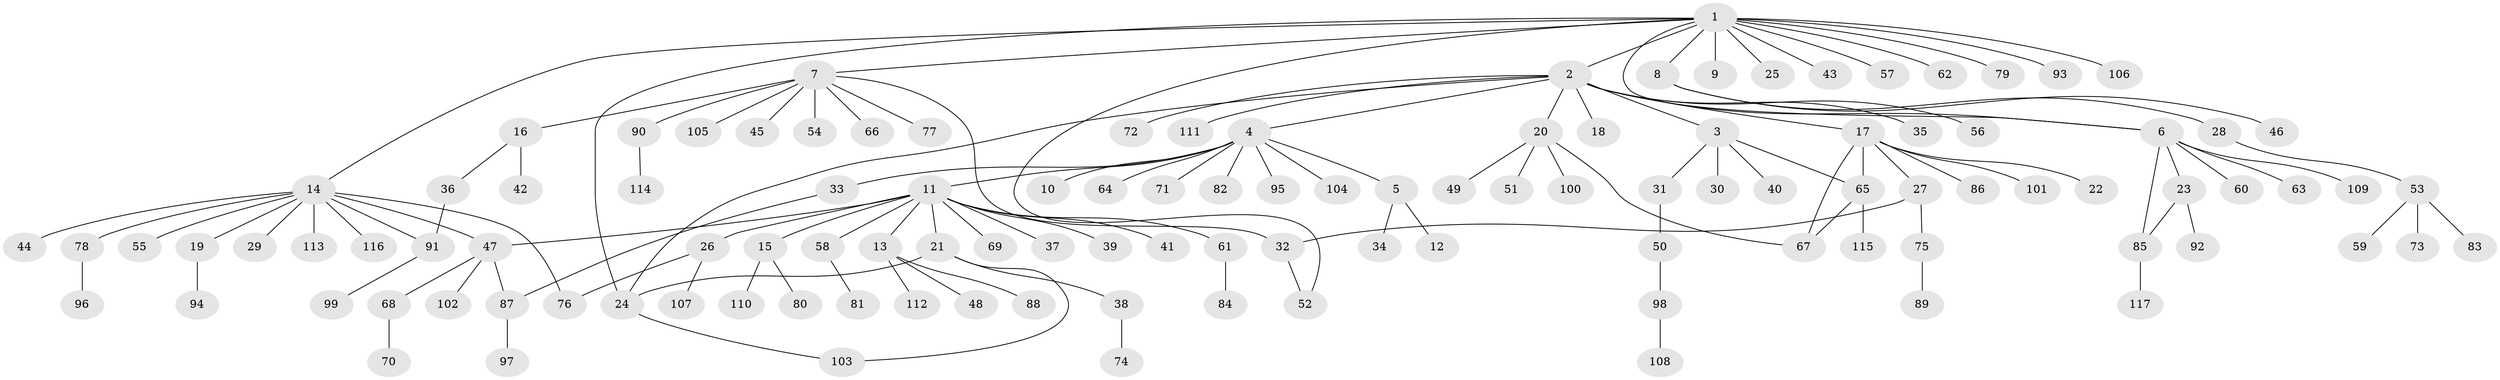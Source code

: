 // coarse degree distribution, {19: 0.011111111111111112, 10: 0.011111111111111112, 4: 0.05555555555555555, 9: 0.011111111111111112, 2: 0.13333333333333333, 8: 0.011111111111111112, 3: 0.1111111111111111, 1: 0.6222222222222222, 11: 0.022222222222222223, 6: 0.011111111111111112}
// Generated by graph-tools (version 1.1) at 2025/41/03/06/25 10:41:50]
// undirected, 117 vertices, 130 edges
graph export_dot {
graph [start="1"]
  node [color=gray90,style=filled];
  1;
  2;
  3;
  4;
  5;
  6;
  7;
  8;
  9;
  10;
  11;
  12;
  13;
  14;
  15;
  16;
  17;
  18;
  19;
  20;
  21;
  22;
  23;
  24;
  25;
  26;
  27;
  28;
  29;
  30;
  31;
  32;
  33;
  34;
  35;
  36;
  37;
  38;
  39;
  40;
  41;
  42;
  43;
  44;
  45;
  46;
  47;
  48;
  49;
  50;
  51;
  52;
  53;
  54;
  55;
  56;
  57;
  58;
  59;
  60;
  61;
  62;
  63;
  64;
  65;
  66;
  67;
  68;
  69;
  70;
  71;
  72;
  73;
  74;
  75;
  76;
  77;
  78;
  79;
  80;
  81;
  82;
  83;
  84;
  85;
  86;
  87;
  88;
  89;
  90;
  91;
  92;
  93;
  94;
  95;
  96;
  97;
  98;
  99;
  100;
  101;
  102;
  103;
  104;
  105;
  106;
  107;
  108;
  109;
  110;
  111;
  112;
  113;
  114;
  115;
  116;
  117;
  1 -- 2;
  1 -- 6;
  1 -- 7;
  1 -- 8;
  1 -- 9;
  1 -- 14;
  1 -- 24;
  1 -- 25;
  1 -- 43;
  1 -- 52;
  1 -- 57;
  1 -- 62;
  1 -- 79;
  1 -- 93;
  1 -- 106;
  2 -- 3;
  2 -- 4;
  2 -- 6;
  2 -- 17;
  2 -- 18;
  2 -- 20;
  2 -- 24;
  2 -- 35;
  2 -- 56;
  2 -- 72;
  2 -- 111;
  3 -- 30;
  3 -- 31;
  3 -- 40;
  3 -- 65;
  4 -- 5;
  4 -- 10;
  4 -- 11;
  4 -- 33;
  4 -- 64;
  4 -- 71;
  4 -- 82;
  4 -- 95;
  4 -- 104;
  5 -- 12;
  5 -- 34;
  6 -- 23;
  6 -- 60;
  6 -- 63;
  6 -- 85;
  6 -- 109;
  7 -- 16;
  7 -- 32;
  7 -- 45;
  7 -- 54;
  7 -- 66;
  7 -- 77;
  7 -- 90;
  7 -- 105;
  8 -- 28;
  8 -- 46;
  11 -- 13;
  11 -- 15;
  11 -- 21;
  11 -- 26;
  11 -- 37;
  11 -- 39;
  11 -- 41;
  11 -- 47;
  11 -- 58;
  11 -- 61;
  11 -- 69;
  13 -- 48;
  13 -- 88;
  13 -- 112;
  14 -- 19;
  14 -- 29;
  14 -- 44;
  14 -- 47;
  14 -- 55;
  14 -- 76;
  14 -- 78;
  14 -- 91;
  14 -- 113;
  14 -- 116;
  15 -- 80;
  15 -- 110;
  16 -- 36;
  16 -- 42;
  17 -- 22;
  17 -- 27;
  17 -- 65;
  17 -- 67;
  17 -- 86;
  17 -- 101;
  19 -- 94;
  20 -- 49;
  20 -- 51;
  20 -- 67;
  20 -- 100;
  21 -- 24;
  21 -- 38;
  21 -- 103;
  23 -- 85;
  23 -- 92;
  24 -- 103;
  26 -- 76;
  26 -- 107;
  27 -- 32;
  27 -- 75;
  28 -- 53;
  31 -- 50;
  32 -- 52;
  33 -- 87;
  36 -- 91;
  38 -- 74;
  47 -- 68;
  47 -- 87;
  47 -- 102;
  50 -- 98;
  53 -- 59;
  53 -- 73;
  53 -- 83;
  58 -- 81;
  61 -- 84;
  65 -- 67;
  65 -- 115;
  68 -- 70;
  75 -- 89;
  78 -- 96;
  85 -- 117;
  87 -- 97;
  90 -- 114;
  91 -- 99;
  98 -- 108;
}
